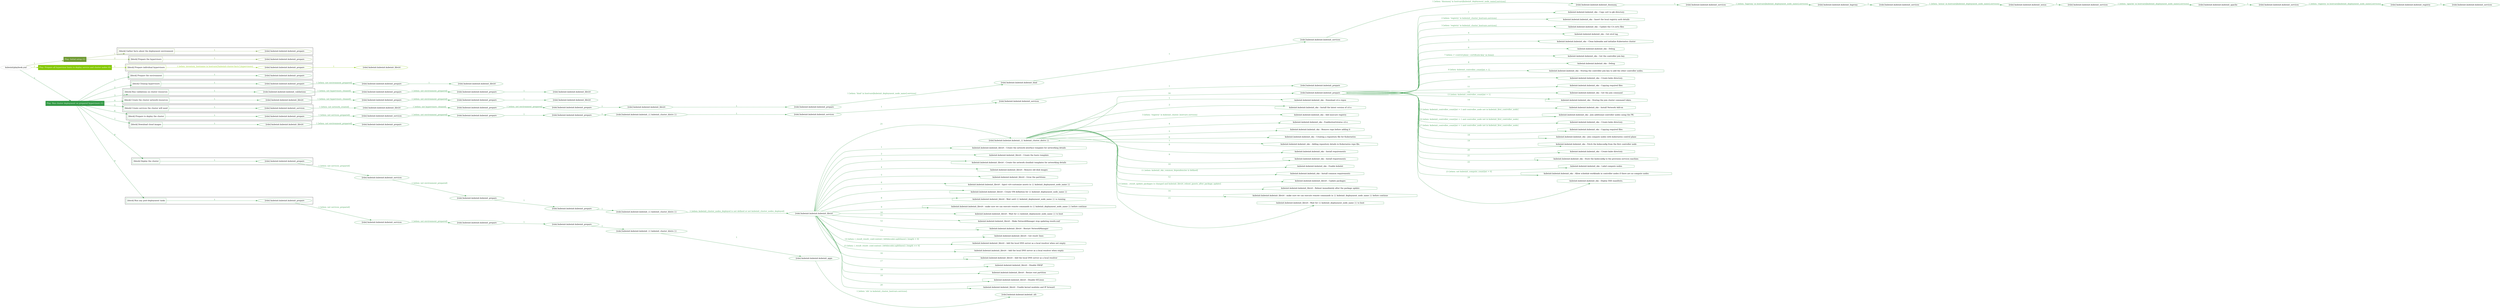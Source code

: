 digraph {
	graph [concentrate=true ordering=in rankdir=LR ratio=fill]
	edge [esep=5 sep=10]
	"kubeinit/playbook.yml" [id=root_node style=dotted]
	play_716cf289 [label="Play: Initial setup (1)" color="#6f9a32" fontcolor="#ffffff" id=play_716cf289 shape=box style=filled tooltip=localhost]
	"kubeinit/playbook.yml" -> play_716cf289 [label="1 " color="#6f9a32" fontcolor="#6f9a32" id=edge_2a50c880 labeltooltip="1 " tooltip="1 "]
	subgraph "kubeinit.kubeinit.kubeinit_prepare" {
		role_067cfdcd [label="[role] kubeinit.kubeinit.kubeinit_prepare" color="#6f9a32" id=role_067cfdcd tooltip="kubeinit.kubeinit.kubeinit_prepare"]
	}
	subgraph "kubeinit.kubeinit.kubeinit_prepare" {
		role_c68b3555 [label="[role] kubeinit.kubeinit.kubeinit_prepare" color="#6f9a32" id=role_c68b3555 tooltip="kubeinit.kubeinit.kubeinit_prepare"]
	}
	subgraph "Play: Initial setup (1)" {
		play_716cf289 -> block_5c0074de [label=1 color="#6f9a32" fontcolor="#6f9a32" id=edge_fbde8d6c labeltooltip=1 tooltip=1]
		subgraph cluster_block_5c0074de {
			block_5c0074de [label="[block] Gather facts about the deployment environment" color="#6f9a32" id=block_5c0074de labeltooltip="Gather facts about the deployment environment" shape=box tooltip="Gather facts about the deployment environment"]
			block_5c0074de -> role_067cfdcd [label="1 " color="#6f9a32" fontcolor="#6f9a32" id=edge_783903ff labeltooltip="1 " tooltip="1 "]
		}
		play_716cf289 -> block_a3a9ab9f [label=2 color="#6f9a32" fontcolor="#6f9a32" id=edge_b410a5b1 labeltooltip=2 tooltip=2]
		subgraph cluster_block_a3a9ab9f {
			block_a3a9ab9f [label="[block] Prepare the hypervisors" color="#6f9a32" id=block_a3a9ab9f labeltooltip="Prepare the hypervisors" shape=box tooltip="Prepare the hypervisors"]
			block_a3a9ab9f -> role_c68b3555 [label="1 " color="#6f9a32" fontcolor="#6f9a32" id=edge_e0436e2a labeltooltip="1 " tooltip="1 "]
		}
	}
	play_55a00011 [label="Play: Prepare all hypervisor hosts to deploy service and cluster nodes (0)" color="#84c705" fontcolor="#ffffff" id=play_55a00011 shape=box style=filled tooltip="Play: Prepare all hypervisor hosts to deploy service and cluster nodes (0)"]
	"kubeinit/playbook.yml" -> play_55a00011 [label="2 " color="#84c705" fontcolor="#84c705" id=edge_2f425b15 labeltooltip="2 " tooltip="2 "]
	subgraph "kubeinit.kubeinit.kubeinit_libvirt" {
		role_db82264d [label="[role] kubeinit.kubeinit.kubeinit_libvirt" color="#84c705" id=role_db82264d tooltip="kubeinit.kubeinit.kubeinit_libvirt"]
	}
	subgraph "kubeinit.kubeinit.kubeinit_prepare" {
		role_be32c110 [label="[role] kubeinit.kubeinit.kubeinit_prepare" color="#84c705" id=role_be32c110 tooltip="kubeinit.kubeinit.kubeinit_prepare"]
		role_be32c110 -> role_db82264d [label="1 " color="#84c705" fontcolor="#84c705" id=edge_2d350a02 labeltooltip="1 " tooltip="1 "]
	}
	subgraph "Play: Prepare all hypervisor hosts to deploy service and cluster nodes (0)" {
		play_55a00011 -> block_39a1e66b [label=1 color="#84c705" fontcolor="#84c705" id=edge_0293bdd8 labeltooltip=1 tooltip=1]
		subgraph cluster_block_39a1e66b {
			block_39a1e66b [label="[block] Prepare individual hypervisors" color="#84c705" id=block_39a1e66b labeltooltip="Prepare individual hypervisors" shape=box tooltip="Prepare individual hypervisors"]
			block_39a1e66b -> role_be32c110 [label="1 [when: inventory_hostname in hostvars['kubeinit-cluster-facts'].hypervisors]" color="#84c705" fontcolor="#84c705" id=edge_9a31b6ab labeltooltip="1 [when: inventory_hostname in hostvars['kubeinit-cluster-facts'].hypervisors]" tooltip="1 [when: inventory_hostname in hostvars['kubeinit-cluster-facts'].hypervisors]"]
		}
	}
	play_7eabe474 [label="Play: Run cluster deployment on prepared hypervisors (1)" color="#339946" fontcolor="#ffffff" id=play_7eabe474 shape=box style=filled tooltip=localhost]
	"kubeinit/playbook.yml" -> play_7eabe474 [label="3 " color="#339946" fontcolor="#339946" id=edge_3e28b062 labeltooltip="3 " tooltip="3 "]
	subgraph "kubeinit.kubeinit.kubeinit_prepare" {
		role_ebe07e28 [label="[role] kubeinit.kubeinit.kubeinit_prepare" color="#339946" id=role_ebe07e28 tooltip="kubeinit.kubeinit.kubeinit_prepare"]
	}
	subgraph "kubeinit.kubeinit.kubeinit_libvirt" {
		role_8c99ebce [label="[role] kubeinit.kubeinit.kubeinit_libvirt" color="#339946" id=role_8c99ebce tooltip="kubeinit.kubeinit.kubeinit_libvirt"]
	}
	subgraph "kubeinit.kubeinit.kubeinit_prepare" {
		role_af1be068 [label="[role] kubeinit.kubeinit.kubeinit_prepare" color="#339946" id=role_af1be068 tooltip="kubeinit.kubeinit.kubeinit_prepare"]
		role_af1be068 -> role_8c99ebce [label="1 " color="#339946" fontcolor="#339946" id=edge_409de444 labeltooltip="1 " tooltip="1 "]
	}
	subgraph "kubeinit.kubeinit.kubeinit_prepare" {
		role_c123c740 [label="[role] kubeinit.kubeinit.kubeinit_prepare" color="#339946" id=role_c123c740 tooltip="kubeinit.kubeinit.kubeinit_prepare"]
		role_c123c740 -> role_af1be068 [label="1 [when: not environment_prepared]" color="#339946" fontcolor="#339946" id=edge_eac978a1 labeltooltip="1 [when: not environment_prepared]" tooltip="1 [when: not environment_prepared]"]
	}
	subgraph "kubeinit.kubeinit.kubeinit_libvirt" {
		role_154223cb [label="[role] kubeinit.kubeinit.kubeinit_libvirt" color="#339946" id=role_154223cb tooltip="kubeinit.kubeinit.kubeinit_libvirt"]
	}
	subgraph "kubeinit.kubeinit.kubeinit_prepare" {
		role_17987e04 [label="[role] kubeinit.kubeinit.kubeinit_prepare" color="#339946" id=role_17987e04 tooltip="kubeinit.kubeinit.kubeinit_prepare"]
		role_17987e04 -> role_154223cb [label="1 " color="#339946" fontcolor="#339946" id=edge_bf2d2bbe labeltooltip="1 " tooltip="1 "]
	}
	subgraph "kubeinit.kubeinit.kubeinit_prepare" {
		role_31d33989 [label="[role] kubeinit.kubeinit.kubeinit_prepare" color="#339946" id=role_31d33989 tooltip="kubeinit.kubeinit.kubeinit_prepare"]
		role_31d33989 -> role_17987e04 [label="1 [when: not environment_prepared]" color="#339946" fontcolor="#339946" id=edge_c5d7daea labeltooltip="1 [when: not environment_prepared]" tooltip="1 [when: not environment_prepared]"]
	}
	subgraph "kubeinit.kubeinit.kubeinit_validations" {
		role_453073cd [label="[role] kubeinit.kubeinit.kubeinit_validations" color="#339946" id=role_453073cd tooltip="kubeinit.kubeinit.kubeinit_validations"]
		role_453073cd -> role_31d33989 [label="1 [when: not hypervisors_cleaned]" color="#339946" fontcolor="#339946" id=edge_cfa6169d labeltooltip="1 [when: not hypervisors_cleaned]" tooltip="1 [when: not hypervisors_cleaned]"]
	}
	subgraph "kubeinit.kubeinit.kubeinit_libvirt" {
		role_8efa2acd [label="[role] kubeinit.kubeinit.kubeinit_libvirt" color="#339946" id=role_8efa2acd tooltip="kubeinit.kubeinit.kubeinit_libvirt"]
	}
	subgraph "kubeinit.kubeinit.kubeinit_prepare" {
		role_e0823b03 [label="[role] kubeinit.kubeinit.kubeinit_prepare" color="#339946" id=role_e0823b03 tooltip="kubeinit.kubeinit.kubeinit_prepare"]
		role_e0823b03 -> role_8efa2acd [label="1 " color="#339946" fontcolor="#339946" id=edge_1846e066 labeltooltip="1 " tooltip="1 "]
	}
	subgraph "kubeinit.kubeinit.kubeinit_prepare" {
		role_888740a4 [label="[role] kubeinit.kubeinit.kubeinit_prepare" color="#339946" id=role_888740a4 tooltip="kubeinit.kubeinit.kubeinit_prepare"]
		role_888740a4 -> role_e0823b03 [label="1 [when: not environment_prepared]" color="#339946" fontcolor="#339946" id=edge_a1f6c0df labeltooltip="1 [when: not environment_prepared]" tooltip="1 [when: not environment_prepared]"]
	}
	subgraph "kubeinit.kubeinit.kubeinit_libvirt" {
		role_b4407b43 [label="[role] kubeinit.kubeinit.kubeinit_libvirt" color="#339946" id=role_b4407b43 tooltip="kubeinit.kubeinit.kubeinit_libvirt"]
		role_b4407b43 -> role_888740a4 [label="1 [when: not hypervisors_cleaned]" color="#339946" fontcolor="#339946" id=edge_df43f9ee labeltooltip="1 [when: not hypervisors_cleaned]" tooltip="1 [when: not hypervisors_cleaned]"]
	}
	subgraph "kubeinit.kubeinit.kubeinit_services" {
		role_2f0615aa [label="[role] kubeinit.kubeinit.kubeinit_services" color="#339946" id=role_2f0615aa tooltip="kubeinit.kubeinit.kubeinit_services"]
	}
	subgraph "kubeinit.kubeinit.kubeinit_registry" {
		role_f172fccb [label="[role] kubeinit.kubeinit.kubeinit_registry" color="#339946" id=role_f172fccb tooltip="kubeinit.kubeinit.kubeinit_registry"]
		role_f172fccb -> role_2f0615aa [label="1 " color="#339946" fontcolor="#339946" id=edge_67bb8370 labeltooltip="1 " tooltip="1 "]
	}
	subgraph "kubeinit.kubeinit.kubeinit_services" {
		role_c738cc4f [label="[role] kubeinit.kubeinit.kubeinit_services" color="#339946" id=role_c738cc4f tooltip="kubeinit.kubeinit.kubeinit_services"]
		role_c738cc4f -> role_f172fccb [label="1 [when: 'registry' in hostvars[kubeinit_deployment_node_name].services]" color="#339946" fontcolor="#339946" id=edge_a96e1531 labeltooltip="1 [when: 'registry' in hostvars[kubeinit_deployment_node_name].services]" tooltip="1 [when: 'registry' in hostvars[kubeinit_deployment_node_name].services]"]
	}
	subgraph "kubeinit.kubeinit.kubeinit_apache" {
		role_232b4b1e [label="[role] kubeinit.kubeinit.kubeinit_apache" color="#339946" id=role_232b4b1e tooltip="kubeinit.kubeinit.kubeinit_apache"]
		role_232b4b1e -> role_c738cc4f [label="1 " color="#339946" fontcolor="#339946" id=edge_268c524a labeltooltip="1 " tooltip="1 "]
	}
	subgraph "kubeinit.kubeinit.kubeinit_services" {
		role_31428647 [label="[role] kubeinit.kubeinit.kubeinit_services" color="#339946" id=role_31428647 tooltip="kubeinit.kubeinit.kubeinit_services"]
		role_31428647 -> role_232b4b1e [label="1 [when: 'apache' in hostvars[kubeinit_deployment_node_name].services]" color="#339946" fontcolor="#339946" id=edge_c6ff79ca labeltooltip="1 [when: 'apache' in hostvars[kubeinit_deployment_node_name].services]" tooltip="1 [when: 'apache' in hostvars[kubeinit_deployment_node_name].services]"]
	}
	subgraph "kubeinit.kubeinit.kubeinit_nexus" {
		role_be9a49ce [label="[role] kubeinit.kubeinit.kubeinit_nexus" color="#339946" id=role_be9a49ce tooltip="kubeinit.kubeinit.kubeinit_nexus"]
		role_be9a49ce -> role_31428647 [label="1 " color="#339946" fontcolor="#339946" id=edge_ac8ffbdb labeltooltip="1 " tooltip="1 "]
	}
	subgraph "kubeinit.kubeinit.kubeinit_services" {
		role_fda97143 [label="[role] kubeinit.kubeinit.kubeinit_services" color="#339946" id=role_fda97143 tooltip="kubeinit.kubeinit.kubeinit_services"]
		role_fda97143 -> role_be9a49ce [label="1 [when: 'nexus' in hostvars[kubeinit_deployment_node_name].services]" color="#339946" fontcolor="#339946" id=edge_51132a1b labeltooltip="1 [when: 'nexus' in hostvars[kubeinit_deployment_node_name].services]" tooltip="1 [when: 'nexus' in hostvars[kubeinit_deployment_node_name].services]"]
	}
	subgraph "kubeinit.kubeinit.kubeinit_haproxy" {
		role_eafc4ee2 [label="[role] kubeinit.kubeinit.kubeinit_haproxy" color="#339946" id=role_eafc4ee2 tooltip="kubeinit.kubeinit.kubeinit_haproxy"]
		role_eafc4ee2 -> role_fda97143 [label="1 " color="#339946" fontcolor="#339946" id=edge_9d2fbc90 labeltooltip="1 " tooltip="1 "]
	}
	subgraph "kubeinit.kubeinit.kubeinit_services" {
		role_9b81c009 [label="[role] kubeinit.kubeinit.kubeinit_services" color="#339946" id=role_9b81c009 tooltip="kubeinit.kubeinit.kubeinit_services"]
		role_9b81c009 -> role_eafc4ee2 [label="1 [when: 'haproxy' in hostvars[kubeinit_deployment_node_name].services]" color="#339946" fontcolor="#339946" id=edge_bbe4e30f labeltooltip="1 [when: 'haproxy' in hostvars[kubeinit_deployment_node_name].services]" tooltip="1 [when: 'haproxy' in hostvars[kubeinit_deployment_node_name].services]"]
	}
	subgraph "kubeinit.kubeinit.kubeinit_dnsmasq" {
		role_e2ed4899 [label="[role] kubeinit.kubeinit.kubeinit_dnsmasq" color="#339946" id=role_e2ed4899 tooltip="kubeinit.kubeinit.kubeinit_dnsmasq"]
		role_e2ed4899 -> role_9b81c009 [label="1 " color="#339946" fontcolor="#339946" id=edge_6f511f09 labeltooltip="1 " tooltip="1 "]
	}
	subgraph "kubeinit.kubeinit.kubeinit_services" {
		role_a7865949 [label="[role] kubeinit.kubeinit.kubeinit_services" color="#339946" id=role_a7865949 tooltip="kubeinit.kubeinit.kubeinit_services"]
		role_a7865949 -> role_e2ed4899 [label="1 [when: 'dnsmasq' in hostvars[kubeinit_deployment_node_name].services]" color="#339946" fontcolor="#339946" id=edge_97c37472 labeltooltip="1 [when: 'dnsmasq' in hostvars[kubeinit_deployment_node_name].services]" tooltip="1 [when: 'dnsmasq' in hostvars[kubeinit_deployment_node_name].services]"]
	}
	subgraph "kubeinit.kubeinit.kubeinit_bind" {
		role_e33850b4 [label="[role] kubeinit.kubeinit.kubeinit_bind" color="#339946" id=role_e33850b4 tooltip="kubeinit.kubeinit.kubeinit_bind"]
		role_e33850b4 -> role_a7865949 [label="1 " color="#339946" fontcolor="#339946" id=edge_5e09bbb5 labeltooltip="1 " tooltip="1 "]
	}
	subgraph "kubeinit.kubeinit.kubeinit_prepare" {
		role_df4f0353 [label="[role] kubeinit.kubeinit.kubeinit_prepare" color="#339946" id=role_df4f0353 tooltip="kubeinit.kubeinit.kubeinit_prepare"]
		role_df4f0353 -> role_e33850b4 [label="1 [when: 'bind' in hostvars[kubeinit_deployment_node_name].services]" color="#339946" fontcolor="#339946" id=edge_83aec3b5 labeltooltip="1 [when: 'bind' in hostvars[kubeinit_deployment_node_name].services]" tooltip="1 [when: 'bind' in hostvars[kubeinit_deployment_node_name].services]"]
	}
	subgraph "kubeinit.kubeinit.kubeinit_libvirt" {
		role_bc56be88 [label="[role] kubeinit.kubeinit.kubeinit_libvirt" color="#339946" id=role_bc56be88 tooltip="kubeinit.kubeinit.kubeinit_libvirt"]
		role_bc56be88 -> role_df4f0353 [label="1 " color="#339946" fontcolor="#339946" id=edge_cd1d8ffc labeltooltip="1 " tooltip="1 "]
	}
	subgraph "kubeinit.kubeinit.kubeinit_prepare" {
		role_487ac713 [label="[role] kubeinit.kubeinit.kubeinit_prepare" color="#339946" id=role_487ac713 tooltip="kubeinit.kubeinit.kubeinit_prepare"]
		role_487ac713 -> role_bc56be88 [label="1 " color="#339946" fontcolor="#339946" id=edge_22973ecf labeltooltip="1 " tooltip="1 "]
	}
	subgraph "kubeinit.kubeinit.kubeinit_prepare" {
		role_1b3caf36 [label="[role] kubeinit.kubeinit.kubeinit_prepare" color="#339946" id=role_1b3caf36 tooltip="kubeinit.kubeinit.kubeinit_prepare"]
		role_1b3caf36 -> role_487ac713 [label="1 [when: not environment_prepared]" color="#339946" fontcolor="#339946" id=edge_89414641 labeltooltip="1 [when: not environment_prepared]" tooltip="1 [when: not environment_prepared]"]
	}
	subgraph "kubeinit.kubeinit.kubeinit_libvirt" {
		role_df3add7a [label="[role] kubeinit.kubeinit.kubeinit_libvirt" color="#339946" id=role_df3add7a tooltip="kubeinit.kubeinit.kubeinit_libvirt"]
		role_df3add7a -> role_1b3caf36 [label="1 [when: not hypervisors_cleaned]" color="#339946" fontcolor="#339946" id=edge_5056f0db labeltooltip="1 [when: not hypervisors_cleaned]" tooltip="1 [when: not hypervisors_cleaned]"]
	}
	subgraph "kubeinit.kubeinit.kubeinit_services" {
		role_410a4e3b [label="[role] kubeinit.kubeinit.kubeinit_services" color="#339946" id=role_410a4e3b tooltip="kubeinit.kubeinit.kubeinit_services"]
		role_410a4e3b -> role_df3add7a [label="1 [when: not network_created]" color="#339946" fontcolor="#339946" id=edge_4651b159 labeltooltip="1 [when: not network_created]" tooltip="1 [when: not network_created]"]
	}
	subgraph "kubeinit.kubeinit.kubeinit_prepare" {
		role_62f6228d [label="[role] kubeinit.kubeinit.kubeinit_prepare" color="#339946" id=role_62f6228d tooltip="kubeinit.kubeinit.kubeinit_prepare"]
	}
	subgraph "kubeinit.kubeinit.kubeinit_services" {
		role_50178e09 [label="[role] kubeinit.kubeinit.kubeinit_services" color="#339946" id=role_50178e09 tooltip="kubeinit.kubeinit.kubeinit_services"]
		role_50178e09 -> role_62f6228d [label="1 " color="#339946" fontcolor="#339946" id=edge_903db372 labeltooltip="1 " tooltip="1 "]
	}
	subgraph "kubeinit.kubeinit.kubeinit_services" {
		role_22052953 [label="[role] kubeinit.kubeinit.kubeinit_services" color="#339946" id=role_22052953 tooltip="kubeinit.kubeinit.kubeinit_services"]
		role_22052953 -> role_50178e09 [label="1 " color="#339946" fontcolor="#339946" id=edge_47a10094 labeltooltip="1 " tooltip="1 "]
	}
	subgraph "kubeinit.kubeinit.kubeinit_{{ kubeinit_cluster_distro }}" {
		role_ee529e51 [label="[role] kubeinit.kubeinit.kubeinit_{{ kubeinit_cluster_distro }}" color="#339946" id=role_ee529e51 tooltip="kubeinit.kubeinit.kubeinit_{{ kubeinit_cluster_distro }}"]
		role_ee529e51 -> role_22052953 [label="1 " color="#339946" fontcolor="#339946" id=edge_4d3ecc1e labeltooltip="1 " tooltip="1 "]
	}
	subgraph "kubeinit.kubeinit.kubeinit_prepare" {
		role_2100aa90 [label="[role] kubeinit.kubeinit.kubeinit_prepare" color="#339946" id=role_2100aa90 tooltip="kubeinit.kubeinit.kubeinit_prepare"]
		role_2100aa90 -> role_ee529e51 [label="1 " color="#339946" fontcolor="#339946" id=edge_f4e752bc labeltooltip="1 " tooltip="1 "]
	}
	subgraph "kubeinit.kubeinit.kubeinit_prepare" {
		role_7eaaa5d1 [label="[role] kubeinit.kubeinit.kubeinit_prepare" color="#339946" id=role_7eaaa5d1 tooltip="kubeinit.kubeinit.kubeinit_prepare"]
		role_7eaaa5d1 -> role_2100aa90 [label="1 " color="#339946" fontcolor="#339946" id=edge_8f9b6e8d labeltooltip="1 " tooltip="1 "]
	}
	subgraph "kubeinit.kubeinit.kubeinit_services" {
		role_8f924fe0 [label="[role] kubeinit.kubeinit.kubeinit_services" color="#339946" id=role_8f924fe0 tooltip="kubeinit.kubeinit.kubeinit_services"]
		role_8f924fe0 -> role_7eaaa5d1 [label="1 [when: not environment_prepared]" color="#339946" fontcolor="#339946" id=edge_9130258d labeltooltip="1 [when: not environment_prepared]" tooltip="1 [when: not environment_prepared]"]
	}
	subgraph "kubeinit.kubeinit.kubeinit_prepare" {
		role_8ff23a99 [label="[role] kubeinit.kubeinit.kubeinit_prepare" color="#339946" id=role_8ff23a99 tooltip="kubeinit.kubeinit.kubeinit_prepare"]
		role_8ff23a99 -> role_8f924fe0 [label="1 [when: not services_prepared]" color="#339946" fontcolor="#339946" id=edge_50fd0c62 labeltooltip="1 [when: not services_prepared]" tooltip="1 [when: not services_prepared]"]
	}
	subgraph "kubeinit.kubeinit.kubeinit_prepare" {
		role_3f9c516c [label="[role] kubeinit.kubeinit.kubeinit_prepare" color="#339946" id=role_3f9c516c tooltip="kubeinit.kubeinit.kubeinit_prepare"]
	}
	subgraph "kubeinit.kubeinit.kubeinit_libvirt" {
		role_f29a9345 [label="[role] kubeinit.kubeinit.kubeinit_libvirt" color="#339946" id=role_f29a9345 tooltip="kubeinit.kubeinit.kubeinit_libvirt"]
		role_f29a9345 -> role_3f9c516c [label="1 [when: not environment_prepared]" color="#339946" fontcolor="#339946" id=edge_18363d3f labeltooltip="1 [when: not environment_prepared]" tooltip="1 [when: not environment_prepared]"]
	}
	subgraph "kubeinit.kubeinit.kubeinit_prepare" {
		role_cd7adbf0 [label="[role] kubeinit.kubeinit.kubeinit_prepare" color="#339946" id=role_cd7adbf0 tooltip="kubeinit.kubeinit.kubeinit_prepare"]
		task_52315552 [label="kubeinit.kubeinit.kubeinit_eks : Copy cert to pki directory" color="#339946" id=task_52315552 shape=octagon tooltip="kubeinit.kubeinit.kubeinit_eks : Copy cert to pki directory"]
		role_cd7adbf0 -> task_52315552 [label="1 " color="#339946" fontcolor="#339946" id=edge_c43f7f90 labeltooltip="1 " tooltip="1 "]
		task_a8c01ad2 [label="kubeinit.kubeinit.kubeinit_eks : Insert the local registry auth details" color="#339946" id=task_a8c01ad2 shape=octagon tooltip="kubeinit.kubeinit.kubeinit_eks : Insert the local registry auth details"]
		role_cd7adbf0 -> task_a8c01ad2 [label="2 [when: 'registry' in kubeinit_cluster_hostvars.services]" color="#339946" fontcolor="#339946" id=edge_c3e52c61 labeltooltip="2 [when: 'registry' in kubeinit_cluster_hostvars.services]" tooltip="2 [when: 'registry' in kubeinit_cluster_hostvars.services]"]
		task_a97fff48 [label="kubeinit.kubeinit.kubeinit_eks : Update the CA certs files" color="#339946" id=task_a97fff48 shape=octagon tooltip="kubeinit.kubeinit.kubeinit_eks : Update the CA certs files"]
		role_cd7adbf0 -> task_a97fff48 [label="3 [when: 'registry' in kubeinit_cluster_hostvars.services]" color="#339946" fontcolor="#339946" id=edge_56892697 labeltooltip="3 [when: 'registry' in kubeinit_cluster_hostvars.services]" tooltip="3 [when: 'registry' in kubeinit_cluster_hostvars.services]"]
		task_184b9e78 [label="kubeinit.kubeinit.kubeinit_eks : Get etcd tag" color="#339946" id=task_184b9e78 shape=octagon tooltip="kubeinit.kubeinit.kubeinit_eks : Get etcd tag"]
		role_cd7adbf0 -> task_184b9e78 [label="4 " color="#339946" fontcolor="#339946" id=edge_7dbf6a94 labeltooltip="4 " tooltip="4 "]
		task_f7c32065 [label="kubeinit.kubeinit.kubeinit_eks : Clean kubeadm and initialize Kubernetes cluster" color="#339946" id=task_f7c32065 shape=octagon tooltip="kubeinit.kubeinit.kubeinit_eks : Clean kubeadm and initialize Kubernetes cluster"]
		role_cd7adbf0 -> task_f7c32065 [label="5 " color="#339946" fontcolor="#339946" id=edge_8f9ea8ba labeltooltip="5 " tooltip="5 "]
		task_9babc15f [label="kubeinit.kubeinit.kubeinit_eks : Debug" color="#339946" id=task_9babc15f shape=octagon tooltip="kubeinit.kubeinit.kubeinit_eks : Debug"]
		role_cd7adbf0 -> task_9babc15f [label="6 " color="#339946" fontcolor="#339946" id=edge_0eec21f5 labeltooltip="6 " tooltip="6 "]
		task_d43d2395 [label="kubeinit.kubeinit.kubeinit_eks : Get the controller join key" color="#339946" id=task_d43d2395 shape=octagon tooltip="kubeinit.kubeinit.kubeinit_eks : Get the controller join key"]
		role_cd7adbf0 -> task_d43d2395 [label="7 [when: ('--control-plane --certificate-key' in item)]" color="#339946" fontcolor="#339946" id=edge_baab5a3b labeltooltip="7 [when: ('--control-plane --certificate-key' in item)]" tooltip="7 [when: ('--control-plane --certificate-key' in item)]"]
		task_9638a849 [label="kubeinit.kubeinit.kubeinit_eks : Debug" color="#339946" id=task_9638a849 shape=octagon tooltip="kubeinit.kubeinit.kubeinit_eks : Debug"]
		role_cd7adbf0 -> task_9638a849 [label="8 " color="#339946" fontcolor="#339946" id=edge_4de59e5b labeltooltip="8 " tooltip="8 "]
		task_2541fc1e [label="kubeinit.kubeinit.kubeinit_eks : Storing the controller join key to add the other controller nodes." color="#339946" id=task_2541fc1e shape=octagon tooltip="kubeinit.kubeinit.kubeinit_eks : Storing the controller join key to add the other controller nodes."]
		role_cd7adbf0 -> task_2541fc1e [label="9 [when: kubeinit_controller_count|int > 1]" color="#339946" fontcolor="#339946" id=edge_8396e761 labeltooltip="9 [when: kubeinit_controller_count|int > 1]" tooltip="9 [when: kubeinit_controller_count|int > 1]"]
		task_124138e6 [label="kubeinit.kubeinit.kubeinit_eks : Create kube directory" color="#339946" id=task_124138e6 shape=octagon tooltip="kubeinit.kubeinit.kubeinit_eks : Create kube directory"]
		role_cd7adbf0 -> task_124138e6 [label="10 " color="#339946" fontcolor="#339946" id=edge_de0af1af labeltooltip="10 " tooltip="10 "]
		task_1bd02d78 [label="kubeinit.kubeinit.kubeinit_eks : Copying required files" color="#339946" id=task_1bd02d78 shape=octagon tooltip="kubeinit.kubeinit.kubeinit_eks : Copying required files"]
		role_cd7adbf0 -> task_1bd02d78 [label="11 " color="#339946" fontcolor="#339946" id=edge_e583005b labeltooltip="11 " tooltip="11 "]
		task_daeb2553 [label="kubeinit.kubeinit.kubeinit_eks : Get the join command" color="#339946" id=task_daeb2553 shape=octagon tooltip="kubeinit.kubeinit.kubeinit_eks : Get the join command"]
		role_cd7adbf0 -> task_daeb2553 [label="12 " color="#339946" fontcolor="#339946" id=edge_d93d987d labeltooltip="12 " tooltip="12 "]
		task_ce7be219 [label="kubeinit.kubeinit.kubeinit_eks : Storing the join cluster command token." color="#339946" id=task_ce7be219 shape=octagon tooltip="kubeinit.kubeinit.kubeinit_eks : Storing the join cluster command token."]
		role_cd7adbf0 -> task_ce7be219 [label="13 [when: kubeinit_controller_count|int > 1]" color="#339946" fontcolor="#339946" id=edge_a0dd291b labeltooltip="13 [when: kubeinit_controller_count|int > 1]" tooltip="13 [when: kubeinit_controller_count|int > 1]"]
		task_a714598a [label="kubeinit.kubeinit.kubeinit_eks : Install Network Add-on" color="#339946" id=task_a714598a shape=octagon tooltip="kubeinit.kubeinit.kubeinit_eks : Install Network Add-on"]
		role_cd7adbf0 -> task_a714598a [label="14 " color="#339946" fontcolor="#339946" id=edge_2d6a47eb labeltooltip="14 " tooltip="14 "]
		task_eeff235e [label="kubeinit.kubeinit.kubeinit_eks : Join additional controller nodes using the PK" color="#339946" id=task_eeff235e shape=octagon tooltip="kubeinit.kubeinit.kubeinit_eks : Join additional controller nodes using the PK"]
		role_cd7adbf0 -> task_eeff235e [label="15 [when: kubeinit_controller_count|int > 1 and controller_node not in kubeinit_first_controller_node]" color="#339946" fontcolor="#339946" id=edge_d46c9f5b labeltooltip="15 [when: kubeinit_controller_count|int > 1 and controller_node not in kubeinit_first_controller_node]" tooltip="15 [when: kubeinit_controller_count|int > 1 and controller_node not in kubeinit_first_controller_node]"]
		task_fe033c46 [label="kubeinit.kubeinit.kubeinit_eks : Create kube directory" color="#339946" id=task_fe033c46 shape=octagon tooltip="kubeinit.kubeinit.kubeinit_eks : Create kube directory"]
		role_cd7adbf0 -> task_fe033c46 [label="16 [when: kubeinit_controller_count|int > 1 and controller_node not in kubeinit_first_controller_node]" color="#339946" fontcolor="#339946" id=edge_f2b3a5ef labeltooltip="16 [when: kubeinit_controller_count|int > 1 and controller_node not in kubeinit_first_controller_node]" tooltip="16 [when: kubeinit_controller_count|int > 1 and controller_node not in kubeinit_first_controller_node]"]
		task_6dd1e331 [label="kubeinit.kubeinit.kubeinit_eks : Copying required files" color="#339946" id=task_6dd1e331 shape=octagon tooltip="kubeinit.kubeinit.kubeinit_eks : Copying required files"]
		role_cd7adbf0 -> task_6dd1e331 [label="17 [when: kubeinit_controller_count|int > 1 and controller_node not in kubeinit_first_controller_node]" color="#339946" fontcolor="#339946" id=edge_bb5ecb42 labeltooltip="17 [when: kubeinit_controller_count|int > 1 and controller_node not in kubeinit_first_controller_node]" tooltip="17 [when: kubeinit_controller_count|int > 1 and controller_node not in kubeinit_first_controller_node]"]
		task_0e3e5bb6 [label="kubeinit.kubeinit.kubeinit_eks : Join compute nodes with kubernetes control plane" color="#339946" id=task_0e3e5bb6 shape=octagon tooltip="kubeinit.kubeinit.kubeinit_eks : Join compute nodes with kubernetes control plane"]
		role_cd7adbf0 -> task_0e3e5bb6 [label="18 " color="#339946" fontcolor="#339946" id=edge_087c4d70 labeltooltip="18 " tooltip="18 "]
		task_d9edcd0e [label="kubeinit.kubeinit.kubeinit_eks : Fetch the kubeconfig from the first controller node" color="#339946" id=task_d9edcd0e shape=octagon tooltip="kubeinit.kubeinit.kubeinit_eks : Fetch the kubeconfig from the first controller node"]
		role_cd7adbf0 -> task_d9edcd0e [label="19 " color="#339946" fontcolor="#339946" id=edge_38d66de1 labeltooltip="19 " tooltip="19 "]
		task_882044fb [label="kubeinit.kubeinit.kubeinit_eks : Create kube directory" color="#339946" id=task_882044fb shape=octagon tooltip="kubeinit.kubeinit.kubeinit_eks : Create kube directory"]
		role_cd7adbf0 -> task_882044fb [label="20 " color="#339946" fontcolor="#339946" id=edge_58586aa9 labeltooltip="20 " tooltip="20 "]
		task_8aaab315 [label="kubeinit.kubeinit.kubeinit_eks : Store the kubeconfig to the provision services machine." color="#339946" id=task_8aaab315 shape=octagon tooltip="kubeinit.kubeinit.kubeinit_eks : Store the kubeconfig to the provision services machine."]
		role_cd7adbf0 -> task_8aaab315 [label="21 " color="#339946" fontcolor="#339946" id=edge_cd0f0c68 labeltooltip="21 " tooltip="21 "]
		task_d8661dbf [label="kubeinit.kubeinit.kubeinit_eks : Label compute nodes" color="#339946" id=task_d8661dbf shape=octagon tooltip="kubeinit.kubeinit.kubeinit_eks : Label compute nodes"]
		role_cd7adbf0 -> task_d8661dbf [label="22 " color="#339946" fontcolor="#339946" id=edge_1f566e54 labeltooltip="22 " tooltip="22 "]
		task_b6a904aa [label="kubeinit.kubeinit.kubeinit_eks : Allow schedule workloads in controller nodes if there are no compute nodes" color="#339946" id=task_b6a904aa shape=octagon tooltip="kubeinit.kubeinit.kubeinit_eks : Allow schedule workloads in controller nodes if there are no compute nodes"]
		role_cd7adbf0 -> task_b6a904aa [label="23 [when: not kubeinit_compute_count|int > 0]" color="#339946" fontcolor="#339946" id=edge_4ec68e0f labeltooltip="23 [when: not kubeinit_compute_count|int > 0]" tooltip="23 [when: not kubeinit_compute_count|int > 0]"]
		task_3fe41d71 [label="kubeinit.kubeinit.kubeinit_eks : Deploy EKS manifests." color="#339946" id=task_3fe41d71 shape=octagon tooltip="kubeinit.kubeinit.kubeinit_eks : Deploy EKS manifests."]
		role_cd7adbf0 -> task_3fe41d71 [label="24 " color="#339946" fontcolor="#339946" id=edge_62cc3824 labeltooltip="24 " tooltip="24 "]
	}
	subgraph "kubeinit.kubeinit.kubeinit_{{ kubeinit_cluster_distro }}" {
		role_5fe86be3 [label="[role] kubeinit.kubeinit.kubeinit_{{ kubeinit_cluster_distro }}" color="#339946" id=role_5fe86be3 tooltip="kubeinit.kubeinit.kubeinit_{{ kubeinit_cluster_distro }}"]
		task_13812bce [label="kubeinit.kubeinit.kubeinit_eks : Download cri-o repos" color="#339946" id=task_13812bce shape=octagon tooltip="kubeinit.kubeinit.kubeinit_eks : Download cri-o repos"]
		role_5fe86be3 -> task_13812bce [label="1 " color="#339946" fontcolor="#339946" id=edge_eb70cfcb labeltooltip="1 " tooltip="1 "]
		task_a461d2ad [label="kubeinit.kubeinit.kubeinit_eks : Install the latest version of cri-o" color="#339946" id=task_a461d2ad shape=octagon tooltip="kubeinit.kubeinit.kubeinit_eks : Install the latest version of cri-o"]
		role_5fe86be3 -> task_a461d2ad [label="2 " color="#339946" fontcolor="#339946" id=edge_a4a54278 labeltooltip="2 " tooltip="2 "]
		task_32d854fc [label="kubeinit.kubeinit.kubeinit_eks : Add insecure registry" color="#339946" id=task_32d854fc shape=octagon tooltip="kubeinit.kubeinit.kubeinit_eks : Add insecure registry"]
		role_5fe86be3 -> task_32d854fc [label="3 [when: 'registry' in kubeinit_cluster_hostvars.services]" color="#339946" fontcolor="#339946" id=edge_982c5e3b labeltooltip="3 [when: 'registry' in kubeinit_cluster_hostvars.services]" tooltip="3 [when: 'registry' in kubeinit_cluster_hostvars.services]"]
		task_2c77a5e5 [label="kubeinit.kubeinit.kubeinit_eks : Enable/start/status cri-o" color="#339946" id=task_2c77a5e5 shape=octagon tooltip="kubeinit.kubeinit.kubeinit_eks : Enable/start/status cri-o"]
		role_5fe86be3 -> task_2c77a5e5 [label="4 " color="#339946" fontcolor="#339946" id=edge_f5f4d767 labeltooltip="4 " tooltip="4 "]
		task_a0edab01 [label="kubeinit.kubeinit.kubeinit_eks : Remove repo before adding it" color="#339946" id=task_a0edab01 shape=octagon tooltip="kubeinit.kubeinit.kubeinit_eks : Remove repo before adding it"]
		role_5fe86be3 -> task_a0edab01 [label="5 " color="#339946" fontcolor="#339946" id=edge_af6f0872 labeltooltip="5 " tooltip="5 "]
		task_b50a5870 [label="kubeinit.kubeinit.kubeinit_eks : Creating a repository file for Kubernetes" color="#339946" id=task_b50a5870 shape=octagon tooltip="kubeinit.kubeinit.kubeinit_eks : Creating a repository file for Kubernetes"]
		role_5fe86be3 -> task_b50a5870 [label="6 " color="#339946" fontcolor="#339946" id=edge_d8869914 labeltooltip="6 " tooltip="6 "]
		task_cd878117 [label="kubeinit.kubeinit.kubeinit_eks : Adding repository details in Kubernetes repo file." color="#339946" id=task_cd878117 shape=octagon tooltip="kubeinit.kubeinit.kubeinit_eks : Adding repository details in Kubernetes repo file."]
		role_5fe86be3 -> task_cd878117 [label="7 " color="#339946" fontcolor="#339946" id=edge_3a3700e8 labeltooltip="7 " tooltip="7 "]
		task_8b8b3734 [label="kubeinit.kubeinit.kubeinit_eks : Install requirements" color="#339946" id=task_8b8b3734 shape=octagon tooltip="kubeinit.kubeinit.kubeinit_eks : Install requirements"]
		role_5fe86be3 -> task_8b8b3734 [label="8 " color="#339946" fontcolor="#339946" id=edge_395956dd labeltooltip="8 " tooltip="8 "]
		task_6d60f00b [label="kubeinit.kubeinit.kubeinit_eks : Install requirements" color="#339946" id=task_6d60f00b shape=octagon tooltip="kubeinit.kubeinit.kubeinit_eks : Install requirements"]
		role_5fe86be3 -> task_6d60f00b [label="9 " color="#339946" fontcolor="#339946" id=edge_b9b98df5 labeltooltip="9 " tooltip="9 "]
		task_10fe1712 [label="kubeinit.kubeinit.kubeinit_eks : Enable kubelet" color="#339946" id=task_10fe1712 shape=octagon tooltip="kubeinit.kubeinit.kubeinit_eks : Enable kubelet"]
		role_5fe86be3 -> task_10fe1712 [label="10 " color="#339946" fontcolor="#339946" id=edge_c1405ec3 labeltooltip="10 " tooltip="10 "]
		task_d021d5c0 [label="kubeinit.kubeinit.kubeinit_eks : Install common requirements" color="#339946" id=task_d021d5c0 shape=octagon tooltip="kubeinit.kubeinit.kubeinit_eks : Install common requirements"]
		role_5fe86be3 -> task_d021d5c0 [label="11 [when: kubeinit_eks_common_dependencies is defined]" color="#339946" fontcolor="#339946" id=edge_44de9632 labeltooltip="11 [when: kubeinit_eks_common_dependencies is defined]" tooltip="11 [when: kubeinit_eks_common_dependencies is defined]"]
		task_02fa102e [label="kubeinit.kubeinit.kubeinit_libvirt : Update packages" color="#339946" id=task_02fa102e shape=octagon tooltip="kubeinit.kubeinit.kubeinit_libvirt : Update packages"]
		role_5fe86be3 -> task_02fa102e [label="12 " color="#339946" fontcolor="#339946" id=edge_c2ab9b7a labeltooltip="12 " tooltip="12 "]
		task_23f1da7b [label="kubeinit.kubeinit.kubeinit_libvirt : Reboot immediately after the package update" color="#339946" id=task_23f1da7b shape=octagon tooltip="kubeinit.kubeinit.kubeinit_libvirt : Reboot immediately after the package update"]
		role_5fe86be3 -> task_23f1da7b [label="13 [when: _result_update_packages is changed and kubeinit_libvirt_reboot_guests_after_package_update]" color="#339946" fontcolor="#339946" id=edge_3b74fb89 labeltooltip="13 [when: _result_update_packages is changed and kubeinit_libvirt_reboot_guests_after_package_update]" tooltip="13 [when: _result_update_packages is changed and kubeinit_libvirt_reboot_guests_after_package_update]"]
		task_17908f88 [label="kubeinit.kubeinit.kubeinit_libvirt : make sure we can execute remote commands in {{ kubeinit_deployment_node_name }} before continue" color="#339946" id=task_17908f88 shape=octagon tooltip="kubeinit.kubeinit.kubeinit_libvirt : make sure we can execute remote commands in {{ kubeinit_deployment_node_name }} before continue"]
		role_5fe86be3 -> task_17908f88 [label="14 " color="#339946" fontcolor="#339946" id=edge_9a21d7f0 labeltooltip="14 " tooltip="14 "]
		task_2132e1a2 [label="kubeinit.kubeinit.kubeinit_libvirt : Wait for {{ kubeinit_deployment_node_name }} to boot" color="#339946" id=task_2132e1a2 shape=octagon tooltip="kubeinit.kubeinit.kubeinit_libvirt : Wait for {{ kubeinit_deployment_node_name }} to boot"]
		role_5fe86be3 -> task_2132e1a2 [label="15 " color="#339946" fontcolor="#339946" id=edge_e8f17051 labeltooltip="15 " tooltip="15 "]
		role_5fe86be3 -> role_cd7adbf0 [label="16 " color="#339946" fontcolor="#339946" id=edge_87aceb25 labeltooltip="16 " tooltip="16 "]
	}
	subgraph "kubeinit.kubeinit.kubeinit_libvirt" {
		role_71a87d61 [label="[role] kubeinit.kubeinit.kubeinit_libvirt" color="#339946" id=role_71a87d61 tooltip="kubeinit.kubeinit.kubeinit_libvirt"]
		task_e9f03717 [label="kubeinit.kubeinit.kubeinit_libvirt : Create the network interface template for networking details" color="#339946" id=task_e9f03717 shape=octagon tooltip="kubeinit.kubeinit.kubeinit_libvirt : Create the network interface template for networking details"]
		role_71a87d61 -> task_e9f03717 [label="1 " color="#339946" fontcolor="#339946" id=edge_c6de27d7 labeltooltip="1 " tooltip="1 "]
		task_0f1806a8 [label="kubeinit.kubeinit.kubeinit_libvirt : Create the hosts template" color="#339946" id=task_0f1806a8 shape=octagon tooltip="kubeinit.kubeinit.kubeinit_libvirt : Create the hosts template"]
		role_71a87d61 -> task_0f1806a8 [label="2 " color="#339946" fontcolor="#339946" id=edge_bde14d46 labeltooltip="2 " tooltip="2 "]
		task_8d258a5e [label="kubeinit.kubeinit.kubeinit_libvirt : Create the network cloudinit templates for networking details" color="#339946" id=task_8d258a5e shape=octagon tooltip="kubeinit.kubeinit.kubeinit_libvirt : Create the network cloudinit templates for networking details"]
		role_71a87d61 -> task_8d258a5e [label="3 " color="#339946" fontcolor="#339946" id=edge_0b659762 labeltooltip="3 " tooltip="3 "]
		task_72dc5676 [label="kubeinit.kubeinit.kubeinit_libvirt : Remove old disk images" color="#339946" id=task_72dc5676 shape=octagon tooltip="kubeinit.kubeinit.kubeinit_libvirt : Remove old disk images"]
		role_71a87d61 -> task_72dc5676 [label="4 " color="#339946" fontcolor="#339946" id=edge_68156c6c labeltooltip="4 " tooltip="4 "]
		task_4dc0322c [label="kubeinit.kubeinit.kubeinit_libvirt : Grow the partitions" color="#339946" id=task_4dc0322c shape=octagon tooltip="kubeinit.kubeinit.kubeinit_libvirt : Grow the partitions"]
		role_71a87d61 -> task_4dc0322c [label="5 " color="#339946" fontcolor="#339946" id=edge_94fa1b31 labeltooltip="5 " tooltip="5 "]
		task_c301db51 [label="kubeinit.kubeinit.kubeinit_libvirt : Inject virt-customize assets in {{ kubeinit_deployment_node_name }}" color="#339946" id=task_c301db51 shape=octagon tooltip="kubeinit.kubeinit.kubeinit_libvirt : Inject virt-customize assets in {{ kubeinit_deployment_node_name }}"]
		role_71a87d61 -> task_c301db51 [label="6 " color="#339946" fontcolor="#339946" id=edge_bce28c8c labeltooltip="6 " tooltip="6 "]
		task_f8c76d7c [label="kubeinit.kubeinit.kubeinit_libvirt : Create VM definition for {{ kubeinit_deployment_node_name }}" color="#339946" id=task_f8c76d7c shape=octagon tooltip="kubeinit.kubeinit.kubeinit_libvirt : Create VM definition for {{ kubeinit_deployment_node_name }}"]
		role_71a87d61 -> task_f8c76d7c [label="7 " color="#339946" fontcolor="#339946" id=edge_20ded3cc labeltooltip="7 " tooltip="7 "]
		task_a3a07f6c [label="kubeinit.kubeinit.kubeinit_libvirt : Wait until {{ kubeinit_deployment_node_name }} is running" color="#339946" id=task_a3a07f6c shape=octagon tooltip="kubeinit.kubeinit.kubeinit_libvirt : Wait until {{ kubeinit_deployment_node_name }} is running"]
		role_71a87d61 -> task_a3a07f6c [label="8 " color="#339946" fontcolor="#339946" id=edge_0712f99f labeltooltip="8 " tooltip="8 "]
		task_7a62d80a [label="kubeinit.kubeinit.kubeinit_libvirt : make sure we can execute remote commands in {{ kubeinit_deployment_node_name }} before continue" color="#339946" id=task_7a62d80a shape=octagon tooltip="kubeinit.kubeinit.kubeinit_libvirt : make sure we can execute remote commands in {{ kubeinit_deployment_node_name }} before continue"]
		role_71a87d61 -> task_7a62d80a [label="9 " color="#339946" fontcolor="#339946" id=edge_5a2b3d35 labeltooltip="9 " tooltip="9 "]
		task_33e7ff41 [label="kubeinit.kubeinit.kubeinit_libvirt : Wait for {{ kubeinit_deployment_node_name }} to boot" color="#339946" id=task_33e7ff41 shape=octagon tooltip="kubeinit.kubeinit.kubeinit_libvirt : Wait for {{ kubeinit_deployment_node_name }} to boot"]
		role_71a87d61 -> task_33e7ff41 [label="10 " color="#339946" fontcolor="#339946" id=edge_f4cfc893 labeltooltip="10 " tooltip="10 "]
		task_4dc305aa [label="kubeinit.kubeinit.kubeinit_libvirt : Make NetworkManager stop updating resolv.conf" color="#339946" id=task_4dc305aa shape=octagon tooltip="kubeinit.kubeinit.kubeinit_libvirt : Make NetworkManager stop updating resolv.conf"]
		role_71a87d61 -> task_4dc305aa [label="11 " color="#339946" fontcolor="#339946" id=edge_b89c040b labeltooltip="11 " tooltip="11 "]
		task_2dc7bbfc [label="kubeinit.kubeinit.kubeinit_libvirt : Restart NetworkManager" color="#339946" id=task_2dc7bbfc shape=octagon tooltip="kubeinit.kubeinit.kubeinit_libvirt : Restart NetworkManager"]
		role_71a87d61 -> task_2dc7bbfc [label="12 " color="#339946" fontcolor="#339946" id=edge_2fbedf31 labeltooltip="12 " tooltip="12 "]
		task_bbf7fe73 [label="kubeinit.kubeinit.kubeinit_libvirt : Get resolv lines" color="#339946" id=task_bbf7fe73 shape=octagon tooltip="kubeinit.kubeinit.kubeinit_libvirt : Get resolv lines"]
		role_71a87d61 -> task_bbf7fe73 [label="13 " color="#339946" fontcolor="#339946" id=edge_2d786f4a labeltooltip="13 " tooltip="13 "]
		task_45a5aea9 [label="kubeinit.kubeinit.kubeinit_libvirt : Add the local DNS server as a local resolver when not empty" color="#339946" id=task_45a5aea9 shape=octagon tooltip="kubeinit.kubeinit.kubeinit_libvirt : Add the local DNS server as a local resolver when not empty"]
		role_71a87d61 -> task_45a5aea9 [label="14 [when: (_result_resolv_conf.content | b64decode).splitlines() | length > 0]" color="#339946" fontcolor="#339946" id=edge_4952a14b labeltooltip="14 [when: (_result_resolv_conf.content | b64decode).splitlines() | length > 0]" tooltip="14 [when: (_result_resolv_conf.content | b64decode).splitlines() | length > 0]"]
		task_b363855a [label="kubeinit.kubeinit.kubeinit_libvirt : Add the local DNS server as a local resolver when empty" color="#339946" id=task_b363855a shape=octagon tooltip="kubeinit.kubeinit.kubeinit_libvirt : Add the local DNS server as a local resolver when empty"]
		role_71a87d61 -> task_b363855a [label="15 [when: (_result_resolv_conf.content | b64decode).splitlines() | length == 0]" color="#339946" fontcolor="#339946" id=edge_e64dae0f labeltooltip="15 [when: (_result_resolv_conf.content | b64decode).splitlines() | length == 0]" tooltip="15 [when: (_result_resolv_conf.content | b64decode).splitlines() | length == 0]"]
		task_91c71794 [label="kubeinit.kubeinit.kubeinit_libvirt : Add the local DNS server as a local resolver" color="#339946" id=task_91c71794 shape=octagon tooltip="kubeinit.kubeinit.kubeinit_libvirt : Add the local DNS server as a local resolver"]
		role_71a87d61 -> task_91c71794 [label="16 " color="#339946" fontcolor="#339946" id=edge_f968f1e4 labeltooltip="16 " tooltip="16 "]
		task_a7fcd9b4 [label="kubeinit.kubeinit.kubeinit_libvirt : Disable SWAP" color="#339946" id=task_a7fcd9b4 shape=octagon tooltip="kubeinit.kubeinit.kubeinit_libvirt : Disable SWAP"]
		role_71a87d61 -> task_a7fcd9b4 [label="17 " color="#339946" fontcolor="#339946" id=edge_23fe0112 labeltooltip="17 " tooltip="17 "]
		task_87bfaf3c [label="kubeinit.kubeinit.kubeinit_libvirt : Resize root partition" color="#339946" id=task_87bfaf3c shape=octagon tooltip="kubeinit.kubeinit.kubeinit_libvirt : Resize root partition"]
		role_71a87d61 -> task_87bfaf3c [label="18 " color="#339946" fontcolor="#339946" id=edge_3b8e367e labeltooltip="18 " tooltip="18 "]
		task_906e6f2e [label="kubeinit.kubeinit.kubeinit_libvirt : Disable SELinux" color="#339946" id=task_906e6f2e shape=octagon tooltip="kubeinit.kubeinit.kubeinit_libvirt : Disable SELinux"]
		role_71a87d61 -> task_906e6f2e [label="19 " color="#339946" fontcolor="#339946" id=edge_ac5ae1c8 labeltooltip="19 " tooltip="19 "]
		task_f3f91329 [label="kubeinit.kubeinit.kubeinit_libvirt : Enable kernel modules and IP forward" color="#339946" id=task_f3f91329 shape=octagon tooltip="kubeinit.kubeinit.kubeinit_libvirt : Enable kernel modules and IP forward"]
		role_71a87d61 -> task_f3f91329 [label="20 " color="#339946" fontcolor="#339946" id=edge_cd2b3047 labeltooltip="20 " tooltip="20 "]
		role_71a87d61 -> role_5fe86be3 [label="21 " color="#339946" fontcolor="#339946" id=edge_92f93e38 labeltooltip="21 " tooltip="21 "]
	}
	subgraph "kubeinit.kubeinit.kubeinit_{{ kubeinit_cluster_distro }}" {
		role_f0af118b [label="[role] kubeinit.kubeinit.kubeinit_{{ kubeinit_cluster_distro }}" color="#339946" id=role_f0af118b tooltip="kubeinit.kubeinit.kubeinit_{{ kubeinit_cluster_distro }}"]
		role_f0af118b -> role_71a87d61 [label="1 [when: kubeinit_cluster_nodes_deployed is not defined or not kubeinit_cluster_nodes_deployed]" color="#339946" fontcolor="#339946" id=edge_1d4809dd labeltooltip="1 [when: kubeinit_cluster_nodes_deployed is not defined or not kubeinit_cluster_nodes_deployed]" tooltip="1 [when: kubeinit_cluster_nodes_deployed is not defined or not kubeinit_cluster_nodes_deployed]"]
	}
	subgraph "kubeinit.kubeinit.kubeinit_prepare" {
		role_c24300a1 [label="[role] kubeinit.kubeinit.kubeinit_prepare" color="#339946" id=role_c24300a1 tooltip="kubeinit.kubeinit.kubeinit_prepare"]
		role_c24300a1 -> role_f0af118b [label="1 " color="#339946" fontcolor="#339946" id=edge_a2b3b359 labeltooltip="1 " tooltip="1 "]
	}
	subgraph "kubeinit.kubeinit.kubeinit_prepare" {
		role_eaa0e629 [label="[role] kubeinit.kubeinit.kubeinit_prepare" color="#339946" id=role_eaa0e629 tooltip="kubeinit.kubeinit.kubeinit_prepare"]
		role_eaa0e629 -> role_c24300a1 [label="1 " color="#339946" fontcolor="#339946" id=edge_dbdb274f labeltooltip="1 " tooltip="1 "]
	}
	subgraph "kubeinit.kubeinit.kubeinit_services" {
		role_14d87447 [label="[role] kubeinit.kubeinit.kubeinit_services" color="#339946" id=role_14d87447 tooltip="kubeinit.kubeinit.kubeinit_services"]
		role_14d87447 -> role_eaa0e629 [label="1 [when: not environment_prepared]" color="#339946" fontcolor="#339946" id=edge_51a1b663 labeltooltip="1 [when: not environment_prepared]" tooltip="1 [when: not environment_prepared]"]
	}
	subgraph "kubeinit.kubeinit.kubeinit_prepare" {
		role_c038b0fc [label="[role] kubeinit.kubeinit.kubeinit_prepare" color="#339946" id=role_c038b0fc tooltip="kubeinit.kubeinit.kubeinit_prepare"]
		role_c038b0fc -> role_14d87447 [label="1 [when: not services_prepared]" color="#339946" fontcolor="#339946" id=edge_9d41999c labeltooltip="1 [when: not services_prepared]" tooltip="1 [when: not services_prepared]"]
	}
	subgraph "kubeinit.kubeinit.kubeinit_nfs" {
		role_336ca553 [label="[role] kubeinit.kubeinit.kubeinit_nfs" color="#339946" id=role_336ca553 tooltip="kubeinit.kubeinit.kubeinit_nfs"]
	}
	subgraph "kubeinit.kubeinit.kubeinit_apps" {
		role_72e84d2b [label="[role] kubeinit.kubeinit.kubeinit_apps" color="#339946" id=role_72e84d2b tooltip="kubeinit.kubeinit.kubeinit_apps"]
		role_72e84d2b -> role_336ca553 [label="1 [when: 'nfs' in kubeinit_cluster_hostvars.services]" color="#339946" fontcolor="#339946" id=edge_c80a95e5 labeltooltip="1 [when: 'nfs' in kubeinit_cluster_hostvars.services]" tooltip="1 [when: 'nfs' in kubeinit_cluster_hostvars.services]"]
	}
	subgraph "kubeinit.kubeinit.kubeinit_{{ kubeinit_cluster_distro }}" {
		role_b3eab269 [label="[role] kubeinit.kubeinit.kubeinit_{{ kubeinit_cluster_distro }}" color="#339946" id=role_b3eab269 tooltip="kubeinit.kubeinit.kubeinit_{{ kubeinit_cluster_distro }}"]
		role_b3eab269 -> role_72e84d2b [label="1 " color="#339946" fontcolor="#339946" id=edge_64e8e357 labeltooltip="1 " tooltip="1 "]
	}
	subgraph "kubeinit.kubeinit.kubeinit_prepare" {
		role_5359cc74 [label="[role] kubeinit.kubeinit.kubeinit_prepare" color="#339946" id=role_5359cc74 tooltip="kubeinit.kubeinit.kubeinit_prepare"]
		role_5359cc74 -> role_b3eab269 [label="1 " color="#339946" fontcolor="#339946" id=edge_3f56a2ce labeltooltip="1 " tooltip="1 "]
	}
	subgraph "kubeinit.kubeinit.kubeinit_prepare" {
		role_48178797 [label="[role] kubeinit.kubeinit.kubeinit_prepare" color="#339946" id=role_48178797 tooltip="kubeinit.kubeinit.kubeinit_prepare"]
		role_48178797 -> role_5359cc74 [label="1 " color="#339946" fontcolor="#339946" id=edge_1a12e6dd labeltooltip="1 " tooltip="1 "]
	}
	subgraph "kubeinit.kubeinit.kubeinit_services" {
		role_f1bf3c5d [label="[role] kubeinit.kubeinit.kubeinit_services" color="#339946" id=role_f1bf3c5d tooltip="kubeinit.kubeinit.kubeinit_services"]
		role_f1bf3c5d -> role_48178797 [label="1 [when: not environment_prepared]" color="#339946" fontcolor="#339946" id=edge_ea17b6fd labeltooltip="1 [when: not environment_prepared]" tooltip="1 [when: not environment_prepared]"]
	}
	subgraph "kubeinit.kubeinit.kubeinit_prepare" {
		role_6bae7d19 [label="[role] kubeinit.kubeinit.kubeinit_prepare" color="#339946" id=role_6bae7d19 tooltip="kubeinit.kubeinit.kubeinit_prepare"]
		role_6bae7d19 -> role_f1bf3c5d [label="1 [when: not services_prepared]" color="#339946" fontcolor="#339946" id=edge_34fef394 labeltooltip="1 [when: not services_prepared]" tooltip="1 [when: not services_prepared]"]
	}
	subgraph "Play: Run cluster deployment on prepared hypervisors (1)" {
		play_7eabe474 -> block_7e37bf91 [label=1 color="#339946" fontcolor="#339946" id=edge_c9bb03b0 labeltooltip=1 tooltip=1]
		subgraph cluster_block_7e37bf91 {
			block_7e37bf91 [label="[block] Prepare the environment" color="#339946" id=block_7e37bf91 labeltooltip="Prepare the environment" shape=box tooltip="Prepare the environment"]
			block_7e37bf91 -> role_ebe07e28 [label="1 " color="#339946" fontcolor="#339946" id=edge_eb36c9c3 labeltooltip="1 " tooltip="1 "]
		}
		play_7eabe474 -> block_98b9e252 [label=2 color="#339946" fontcolor="#339946" id=edge_bb301ef9 labeltooltip=2 tooltip=2]
		subgraph cluster_block_98b9e252 {
			block_98b9e252 [label="[block] Cleanup hypervisors" color="#339946" id=block_98b9e252 labeltooltip="Cleanup hypervisors" shape=box tooltip="Cleanup hypervisors"]
			block_98b9e252 -> role_c123c740 [label="1 " color="#339946" fontcolor="#339946" id=edge_14239ce4 labeltooltip="1 " tooltip="1 "]
		}
		play_7eabe474 -> block_eb859718 [label=3 color="#339946" fontcolor="#339946" id=edge_16c0a807 labeltooltip=3 tooltip=3]
		subgraph cluster_block_eb859718 {
			block_eb859718 [label="[block] Run validations on cluster resources" color="#339946" id=block_eb859718 labeltooltip="Run validations on cluster resources" shape=box tooltip="Run validations on cluster resources"]
			block_eb859718 -> role_453073cd [label="1 " color="#339946" fontcolor="#339946" id=edge_d6075ae7 labeltooltip="1 " tooltip="1 "]
		}
		play_7eabe474 -> block_83c67340 [label=4 color="#339946" fontcolor="#339946" id=edge_a11cfed5 labeltooltip=4 tooltip=4]
		subgraph cluster_block_83c67340 {
			block_83c67340 [label="[block] Create the cluster network resources" color="#339946" id=block_83c67340 labeltooltip="Create the cluster network resources" shape=box tooltip="Create the cluster network resources"]
			block_83c67340 -> role_b4407b43 [label="1 " color="#339946" fontcolor="#339946" id=edge_6cf83e51 labeltooltip="1 " tooltip="1 "]
		}
		play_7eabe474 -> block_d5b64f3d [label=5 color="#339946" fontcolor="#339946" id=edge_c4897699 labeltooltip=5 tooltip=5]
		subgraph cluster_block_d5b64f3d {
			block_d5b64f3d [label="[block] Create services the cluster will need" color="#339946" id=block_d5b64f3d labeltooltip="Create services the cluster will need" shape=box tooltip="Create services the cluster will need"]
			block_d5b64f3d -> role_410a4e3b [label="1 " color="#339946" fontcolor="#339946" id=edge_96104f35 labeltooltip="1 " tooltip="1 "]
		}
		play_7eabe474 -> block_b47474e4 [label=6 color="#339946" fontcolor="#339946" id=edge_624f11ba labeltooltip=6 tooltip=6]
		subgraph cluster_block_b47474e4 {
			block_b47474e4 [label="[block] Prepare to deploy the cluster" color="#339946" id=block_b47474e4 labeltooltip="Prepare to deploy the cluster" shape=box tooltip="Prepare to deploy the cluster"]
			block_b47474e4 -> role_8ff23a99 [label="1 " color="#339946" fontcolor="#339946" id=edge_6549f8a3 labeltooltip="1 " tooltip="1 "]
		}
		play_7eabe474 -> block_65b6de39 [label=7 color="#339946" fontcolor="#339946" id=edge_bc9e516e labeltooltip=7 tooltip=7]
		subgraph cluster_block_65b6de39 {
			block_65b6de39 [label="[block] Download cloud images" color="#339946" id=block_65b6de39 labeltooltip="Download cloud images" shape=box tooltip="Download cloud images"]
			block_65b6de39 -> role_f29a9345 [label="1 " color="#339946" fontcolor="#339946" id=edge_3e6b4763 labeltooltip="1 " tooltip="1 "]
		}
		play_7eabe474 -> block_2f1cc258 [label=8 color="#339946" fontcolor="#339946" id=edge_673db15c labeltooltip=8 tooltip=8]
		subgraph cluster_block_2f1cc258 {
			block_2f1cc258 [label="[block] Deploy the cluster" color="#339946" id=block_2f1cc258 labeltooltip="Deploy the cluster" shape=box tooltip="Deploy the cluster"]
			block_2f1cc258 -> role_c038b0fc [label="1 " color="#339946" fontcolor="#339946" id=edge_1d94c478 labeltooltip="1 " tooltip="1 "]
		}
		play_7eabe474 -> block_cbf1b511 [label=9 color="#339946" fontcolor="#339946" id=edge_508e0385 labeltooltip=9 tooltip=9]
		subgraph cluster_block_cbf1b511 {
			block_cbf1b511 [label="[block] Run any post-deployment tasks" color="#339946" id=block_cbf1b511 labeltooltip="Run any post-deployment tasks" shape=box tooltip="Run any post-deployment tasks"]
			block_cbf1b511 -> role_6bae7d19 [label="1 " color="#339946" fontcolor="#339946" id=edge_8b22ff4c labeltooltip="1 " tooltip="1 "]
		}
	}
}
